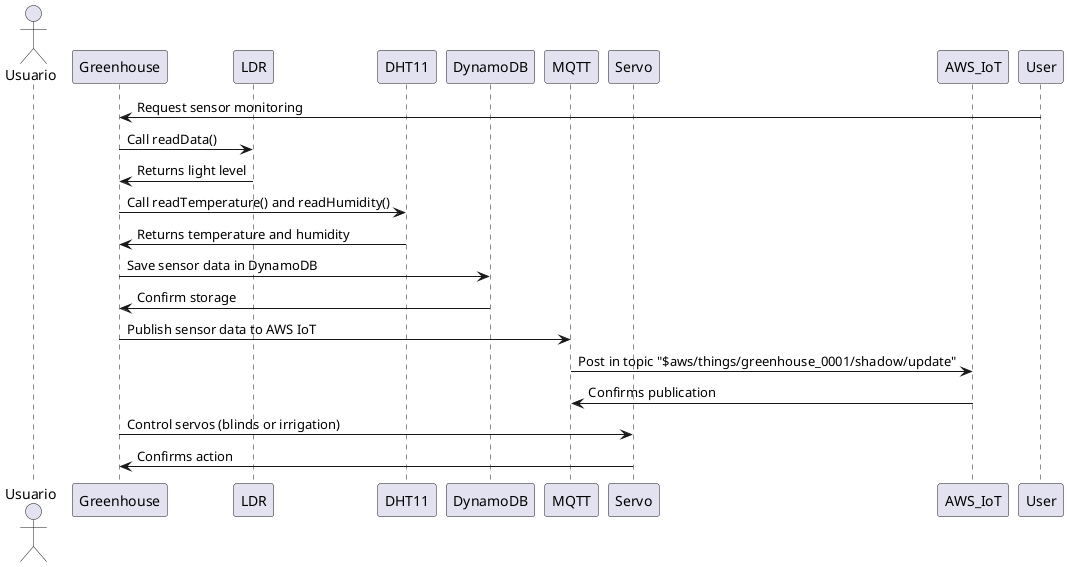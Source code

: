@startuml
actor Usuario
participant Greenhouse
participant LDR
participant DHT11
participant DynamoDB
participant MQTT
participant Servo
participant AWS_IoT

User -> Greenhouse : Request sensor monitoring
Greenhouse -> LDR : Call readData()
LDR -> Greenhouse : Returns light level
Greenhouse -> DHT11 : Call readTemperature() and readHumidity()
DHT11 -> Greenhouse : Returns temperature and humidity
Greenhouse -> DynamoDB : Save sensor data in DynamoDB
DynamoDB -> Greenhouse : Confirm storage
Greenhouse -> MQTT : Publish sensor data to AWS IoT
MQTT -> AWS_IoT : Post in topic "$aws/things/greenhouse_0001/shadow/update"
AWS_IoT -> MQTT : Confirms publication
Greenhouse -> Servo : Control servos (blinds or irrigation)
Servo -> Greenhouse : Confirms action
@enduml
